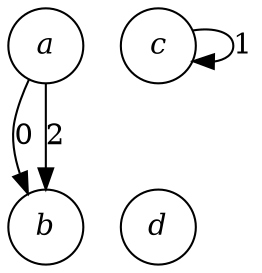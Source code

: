 digraph "Isolated last vertex" {
  node [shape=circle fontname="Times-Italic"]
  a b c d
  a -> b [label=0]
  c -> c [label=1]
  a -> b [label=2]
  {
    rank=same
    b d
  }
}

